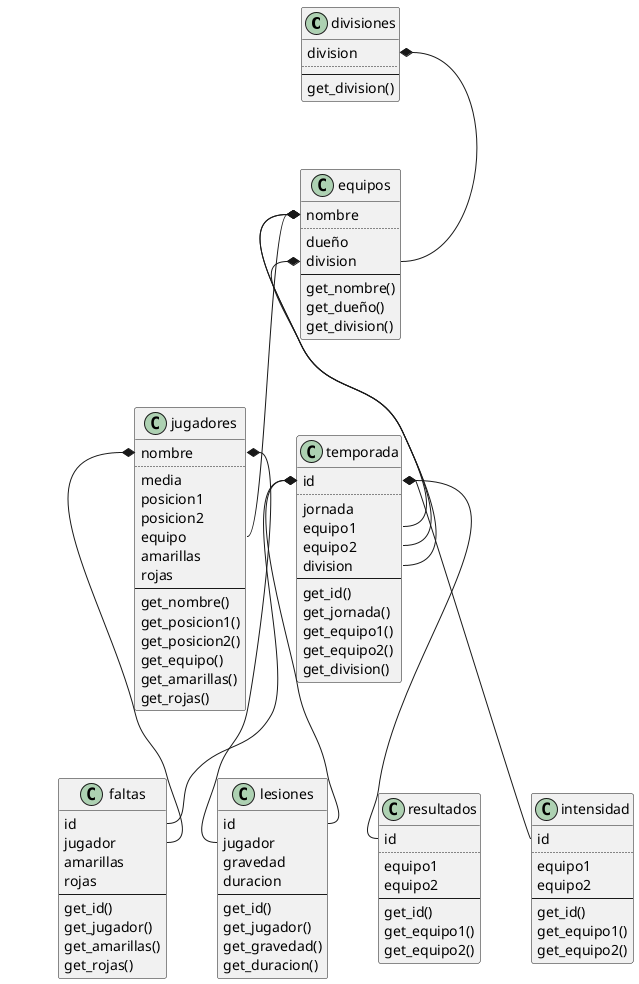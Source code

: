 @startuml tablas
class divisiones {
    division
    ....
    --
    get_division()
}
class equipos {
    nombre
    ....
    dueño
    division
    --
    get_nombre()
    get_dueño()
    get_division()
}
class jugadores {
    nombre
    ....
    media
    posicion1
    posicion2
    equipo
    amarillas
    rojas
    --
    get_nombre()
    get_posicion1()
    get_posicion2()
    get_equipo()
    get_amarillas()
    get_rojas()
}
class temporada{
    id
    ....
    jornada
    equipo1
    equipo2
    division
    --
    get_id()
    get_jornada()
    get_equipo1()
    get_equipo2()
    get_division()
}
class resultados{
    id
    ....
    equipo1
    equipo2
    --
    get_id()
    get_equipo1()
    get_equipo2()
}
class faltas {
    id
    jugador
    amarillas
    rojas
    --
    get_id()
    get_jugador()
    get_amarillas()
    get_rojas()
}
class lesiones {
    id
    jugador
    gravedad
    duracion
    --
    get_id()
    get_jugador()
    get_gravedad()
    get_duracion()
}
class intensidad{
    id
    ....
    equipo1
    equipo2
    --
    get_id()
    get_equipo1()
    get_equipo2()
}
divisiones::division *-- equipos::division
equipos::nombre *-- jugadores::equipo
equipos::nombre *-- temporada::equipo1
equipos::nombre *-- temporada::equipo2
equipos::division *-- temporada::division
temporada::id *-- faltas::id
temporada::id *-- lesiones::id
temporada::id *-- resultados::id
jugadores::nombre *-- faltas::jugador
jugadores::nombre *-- lesiones::jugador
temporada::id *-- intensidad::id
@enduml